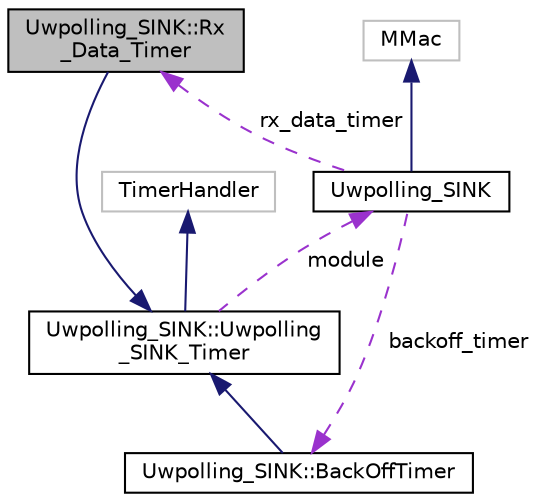 digraph "Uwpolling_SINK::Rx_Data_Timer"
{
 // LATEX_PDF_SIZE
  edge [fontname="Helvetica",fontsize="10",labelfontname="Helvetica",labelfontsize="10"];
  node [fontname="Helvetica",fontsize="10",shape=record];
  Node1 [label="Uwpolling_SINK::Rx\l_Data_Timer",height=0.2,width=0.4,color="black", fillcolor="grey75", style="filled", fontcolor="black",tooltip="Class (inherited from Uwpolling_SINK_Timer) used to handle the time in which the NODE wait for the DA..."];
  Node2 -> Node1 [dir="back",color="midnightblue",fontsize="10",style="solid",fontname="Helvetica"];
  Node2 [label="Uwpolling_SINK::Uwpolling\l_SINK_Timer",height=0.2,width=0.4,color="black", fillcolor="white", style="filled",URL="$classUwpolling__SINK_1_1Uwpolling__SINK__Timer.html",tooltip="Class that describes the timer in the SINK."];
  Node3 -> Node2 [dir="back",color="midnightblue",fontsize="10",style="solid",fontname="Helvetica"];
  Node3 [label="TimerHandler",height=0.2,width=0.4,color="grey75", fillcolor="white", style="filled",tooltip=" "];
  Node4 -> Node2 [dir="back",color="darkorchid3",fontsize="10",style="dashed",label=" module" ,fontname="Helvetica"];
  Node4 [label="Uwpolling_SINK",height=0.2,width=0.4,color="black", fillcolor="white", style="filled",URL="$classUwpolling__SINK.html",tooltip="Class used to represents the UWPOLLING MAC layer of a node."];
  Node5 -> Node4 [dir="back",color="midnightblue",fontsize="10",style="solid",fontname="Helvetica"];
  Node5 [label="MMac",height=0.2,width=0.4,color="grey75", fillcolor="white", style="filled",tooltip=" "];
  Node1 -> Node4 [dir="back",color="darkorchid3",fontsize="10",style="dashed",label=" rx_data_timer" ,fontname="Helvetica"];
  Node6 -> Node4 [dir="back",color="darkorchid3",fontsize="10",style="dashed",label=" backoff_timer" ,fontname="Helvetica"];
  Node6 [label="Uwpolling_SINK::BackOffTimer",height=0.2,width=0.4,color="black", fillcolor="white", style="filled",URL="$classUwpolling__SINK_1_1BackOffTimer.html",tooltip="Class (inherited from Uwpolling_SINK_Timer) used to handle the time of backoff of the node before tra..."];
  Node2 -> Node6 [dir="back",color="midnightblue",fontsize="10",style="solid",fontname="Helvetica"];
}
